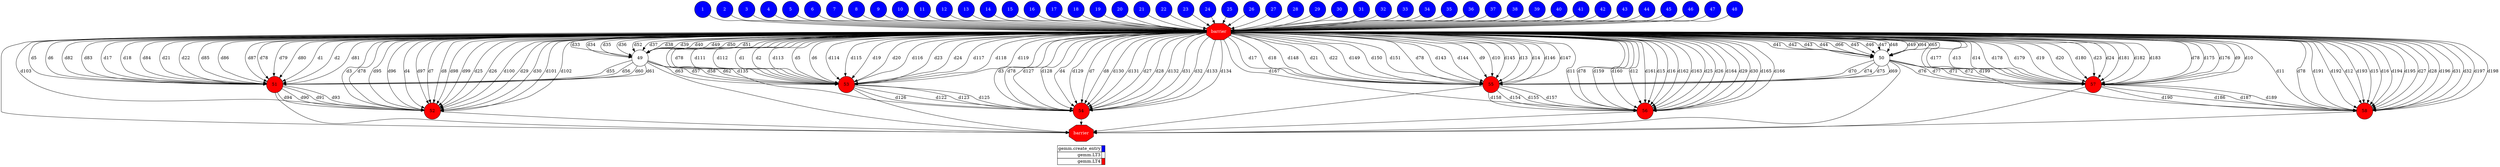 digraph {
  rankdir=TB;
  labeljust="l";
  subgraph dependence_graph {
    ranksep=0.20;
    node[height=0.75];

1[shape=circle, style=filled fillcolor="#0000ff" fontcolor="#ffffff"];
2[shape=circle, style=filled fillcolor="#0000ff" fontcolor="#ffffff"];
3[shape=circle, style=filled fillcolor="#0000ff" fontcolor="#ffffff"];
4[shape=circle, style=filled fillcolor="#0000ff" fontcolor="#ffffff"];
5[shape=circle, style=filled fillcolor="#0000ff" fontcolor="#ffffff"];
6[shape=circle, style=filled fillcolor="#0000ff" fontcolor="#ffffff"];
7[shape=circle, style=filled fillcolor="#0000ff" fontcolor="#ffffff"];
8[shape=circle, style=filled fillcolor="#0000ff" fontcolor="#ffffff"];
9[shape=circle, style=filled fillcolor="#0000ff" fontcolor="#ffffff"];
10[shape=circle, style=filled fillcolor="#0000ff" fontcolor="#ffffff"];
11[shape=circle, style=filled fillcolor="#0000ff" fontcolor="#ffffff"];
12[shape=circle, style=filled fillcolor="#0000ff" fontcolor="#ffffff"];
13[shape=circle, style=filled fillcolor="#0000ff" fontcolor="#ffffff"];
14[shape=circle, style=filled fillcolor="#0000ff" fontcolor="#ffffff"];
15[shape=circle, style=filled fillcolor="#0000ff" fontcolor="#ffffff"];
16[shape=circle, style=filled fillcolor="#0000ff" fontcolor="#ffffff"];
17[shape=circle, style=filled fillcolor="#0000ff" fontcolor="#ffffff"];
18[shape=circle, style=filled fillcolor="#0000ff" fontcolor="#ffffff"];
19[shape=circle, style=filled fillcolor="#0000ff" fontcolor="#ffffff"];
20[shape=circle, style=filled fillcolor="#0000ff" fontcolor="#ffffff"];
21[shape=circle, style=filled fillcolor="#0000ff" fontcolor="#ffffff"];
22[shape=circle, style=filled fillcolor="#0000ff" fontcolor="#ffffff"];
23[shape=circle, style=filled fillcolor="#0000ff" fontcolor="#ffffff"];
24[shape=circle, style=filled fillcolor="#0000ff" fontcolor="#ffffff"];
25[shape=circle, style=filled fillcolor="#0000ff" fontcolor="#ffffff"];
26[shape=circle, style=filled fillcolor="#0000ff" fontcolor="#ffffff"];
27[shape=circle, style=filled fillcolor="#0000ff" fontcolor="#ffffff"];
28[shape=circle, style=filled fillcolor="#0000ff" fontcolor="#ffffff"];
29[shape=circle, style=filled fillcolor="#0000ff" fontcolor="#ffffff"];
30[shape=circle, style=filled fillcolor="#0000ff" fontcolor="#ffffff"];
31[shape=circle, style=filled fillcolor="#0000ff" fontcolor="#ffffff"];
32[shape=circle, style=filled fillcolor="#0000ff" fontcolor="#ffffff"];
33[shape=circle, style=filled fillcolor="#0000ff" fontcolor="#ffffff"];
34[shape=circle, style=filled fillcolor="#0000ff" fontcolor="#ffffff"];
35[shape=circle, style=filled fillcolor="#0000ff" fontcolor="#ffffff"];
36[shape=circle, style=filled fillcolor="#0000ff" fontcolor="#ffffff"];
37[shape=circle, style=filled fillcolor="#0000ff" fontcolor="#ffffff"];
38[shape=circle, style=filled fillcolor="#0000ff" fontcolor="#ffffff"];
39[shape=circle, style=filled fillcolor="#0000ff" fontcolor="#ffffff"];
40[shape=circle, style=filled fillcolor="#0000ff" fontcolor="#ffffff"];
41[shape=circle, style=filled fillcolor="#0000ff" fontcolor="#ffffff"];
42[shape=circle, style=filled fillcolor="#0000ff" fontcolor="#ffffff"];
43[shape=circle, style=filled fillcolor="#0000ff" fontcolor="#ffffff"];
44[shape=circle, style=filled fillcolor="#0000ff" fontcolor="#ffffff"];
45[shape=circle, style=filled fillcolor="#0000ff" fontcolor="#ffffff"];
46[shape=circle, style=filled fillcolor="#0000ff" fontcolor="#ffffff"];
47[shape=circle, style=filled fillcolor="#0000ff" fontcolor="#ffffff"];
48[shape=circle, style=filled fillcolor="#0000ff" fontcolor="#ffffff"];
Synchro1[label="barrier", shape=octagon, style=filled fillcolor="#ff0000" fontcolor="#FFFFFF"];
12 -> Synchro1;
4 -> Synchro1;
47 -> Synchro1;
2 -> Synchro1;
9 -> Synchro1;
20 -> Synchro1;
46 -> Synchro1;
33 -> Synchro1;
14 -> Synchro1;
1 -> Synchro1;
15 -> Synchro1;
32 -> Synchro1;
8 -> Synchro1;
31 -> Synchro1;
48 -> Synchro1;
7 -> Synchro1;
10 -> Synchro1;
11 -> Synchro1;
21 -> Synchro1;
45 -> Synchro1;
25 -> Synchro1;
38 -> Synchro1;
5 -> Synchro1;
17 -> Synchro1;
30 -> Synchro1;
35 -> Synchro1;
34 -> Synchro1;
16 -> Synchro1;
23 -> Synchro1;
28 -> Synchro1;
18 -> Synchro1;
19 -> Synchro1;
36 -> Synchro1;
13 -> Synchro1;
26 -> Synchro1;
37 -> Synchro1;
29 -> Synchro1;
22 -> Synchro1;
27 -> Synchro1;
6 -> Synchro1;
3 -> Synchro1;
41 -> Synchro1;
24 -> Synchro1;
42 -> Synchro1;
44 -> Synchro1;
39 -> Synchro1;
43 -> Synchro1;
40 -> Synchro1;
49[shape=circle, style=filled fillcolor="#ffffff" fontcolor="#000000"];
Synchro1 -> 49[ label="d49" ];
Synchro1 -> 49[ label="d50" ];
Synchro1 -> 49[ label="d51" ];
Synchro1 -> 49[ label="d33" ];
Synchro1 -> 49[ label="d34" ];
Synchro1 -> 49[ label="d35" ];
Synchro1 -> 49[ label="d36" ];
Synchro1 -> 49[ label="d52" ];
Synchro1 -> 49[ label="d37" ];
Synchro1 -> 49[ label="d38" ];
Synchro1 -> 49[ label="d39" ];
Synchro1 -> 49[ label="d40" ];
50[shape=circle, style=filled fillcolor="#ffffff" fontcolor="#000000"];
Synchro1 -> 50[ label="d49" ];
Synchro1 -> 50[ label="d64" ];
Synchro1 -> 50[ label="d65" ];
Synchro1 -> 50[ label="d41" ];
Synchro1 -> 50[ label="d42" ];
Synchro1 -> 50[ label="d43" ];
Synchro1 -> 50[ label="d44" ];
Synchro1 -> 50[ label="d66" ];
Synchro1 -> 50[ label="d45" ];
Synchro1 -> 50[ label="d46" ];
Synchro1 -> 50[ label="d47" ];
Synchro1 -> 50[ label="d48" ];
51[shape=circle, style=filled fillcolor="#ff0000" fontcolor="#000000"];
Synchro1 -> 51[ label="d78" ];
Synchro1 -> 51[ label="d79" ];
Synchro1 -> 51[ label="d80" ];
Synchro1 -> 51[ label="d1" ];
Synchro1 -> 51[ label="d2" ];
Synchro1 -> 51[ label="d81" ];
Synchro1 -> 51[ label="d5" ];
Synchro1 -> 51[ label="d6" ];
Synchro1 -> 51[ label="d82" ];
Synchro1 -> 51[ label="d83" ];
Synchro1 -> 51[ label="d17" ];
Synchro1 -> 51[ label="d18" ];
Synchro1 -> 51[ label="d84" ];
Synchro1 -> 51[ label="d21" ];
Synchro1 -> 51[ label="d22" ];
Synchro1 -> 51[ label="d85" ];
Synchro1 -> 51[ label="d86" ];
49 -> 51[ label="d55" ];
49 -> 51[ label="d56" ];
Synchro1 -> 51[ label="d87" ];
49 -> 51[ label="d60" ];
49 -> 51[ label="d61" ];
52[shape=circle, style=filled fillcolor="#ff0000" fontcolor="#000000"];
Synchro1 -> 52[ label="d78" ];
Synchro1 -> 52[ label="d95" ];
Synchro1 -> 52[ label="d96" ];
Synchro1 -> 52[ label="d3" ];
Synchro1 -> 52[ label="d4" ];
Synchro1 -> 52[ label="d97" ];
Synchro1 -> 52[ label="d7" ];
Synchro1 -> 52[ label="d8" ];
Synchro1 -> 52[ label="d98" ];
Synchro1 -> 52[ label="d99" ];
Synchro1 -> 52[ label="d25" ];
Synchro1 -> 52[ label="d26" ];
Synchro1 -> 52[ label="d100" ];
Synchro1 -> 52[ label="d29" ];
Synchro1 -> 52[ label="d30" ];
Synchro1 -> 52[ label="d101" ];
Synchro1 -> 52[ label="d102" ];
51 -> 52[ label="d90" ];
51 -> 52[ label="d91" ];
Synchro1 -> 52[ label="d103" ];
51 -> 52[ label="d93" ];
51 -> 52[ label="d94" ];
53[shape=circle, style=filled fillcolor="#ff0000" fontcolor="#000000"];
Synchro1 -> 53[ label="d78" ];
Synchro1 -> 53[ label="d111" ];
Synchro1 -> 53[ label="d112" ];
Synchro1 -> 53[ label="d1" ];
Synchro1 -> 53[ label="d2" ];
Synchro1 -> 53[ label="d113" ];
Synchro1 -> 53[ label="d5" ];
Synchro1 -> 53[ label="d6" ];
Synchro1 -> 53[ label="d114" ];
Synchro1 -> 53[ label="d115" ];
Synchro1 -> 53[ label="d19" ];
Synchro1 -> 53[ label="d20" ];
Synchro1 -> 53[ label="d116" ];
Synchro1 -> 53[ label="d23" ];
Synchro1 -> 53[ label="d24" ];
Synchro1 -> 53[ label="d117" ];
Synchro1 -> 53[ label="d118" ];
49 -> 53[ label="d57" ];
49 -> 53[ label="d58" ];
Synchro1 -> 53[ label="d119" ];
49 -> 53[ label="d62" ];
49 -> 53[ label="d63" ];
54[shape=circle, style=filled fillcolor="#ff0000" fontcolor="#000000"];
Synchro1 -> 54[ label="d78" ];
Synchro1 -> 54[ label="d127" ];
Synchro1 -> 54[ label="d128" ];
Synchro1 -> 54[ label="d3" ];
Synchro1 -> 54[ label="d4" ];
Synchro1 -> 54[ label="d129" ];
Synchro1 -> 54[ label="d7" ];
Synchro1 -> 54[ label="d8" ];
Synchro1 -> 54[ label="d130" ];
Synchro1 -> 54[ label="d131" ];
Synchro1 -> 54[ label="d27" ];
Synchro1 -> 54[ label="d28" ];
Synchro1 -> 54[ label="d132" ];
Synchro1 -> 54[ label="d31" ];
Synchro1 -> 54[ label="d32" ];
Synchro1 -> 54[ label="d133" ];
Synchro1 -> 54[ label="d134" ];
53 -> 54[ label="d122" ];
53 -> 54[ label="d123" ];
Synchro1 -> 54[ label="d135" ];
53 -> 54[ label="d125" ];
53 -> 54[ label="d126" ];
55[shape=circle, style=filled fillcolor="#ff0000" fontcolor="#000000"];
Synchro1 -> 55[ label="d78" ];
Synchro1 -> 55[ label="d143" ];
Synchro1 -> 55[ label="d144" ];
Synchro1 -> 55[ label="d9" ];
Synchro1 -> 55[ label="d10" ];
Synchro1 -> 55[ label="d145" ];
Synchro1 -> 55[ label="d13" ];
Synchro1 -> 55[ label="d14" ];
Synchro1 -> 55[ label="d146" ];
Synchro1 -> 55[ label="d147" ];
Synchro1 -> 55[ label="d17" ];
Synchro1 -> 55[ label="d18" ];
Synchro1 -> 55[ label="d148" ];
Synchro1 -> 55[ label="d21" ];
Synchro1 -> 55[ label="d22" ];
Synchro1 -> 55[ label="d149" ];
Synchro1 -> 55[ label="d150" ];
50 -> 55[ label="d69" ];
50 -> 55[ label="d70" ];
Synchro1 -> 55[ label="d151" ];
50 -> 55[ label="d74" ];
50 -> 55[ label="d75" ];
56[shape=circle, style=filled fillcolor="#ff0000" fontcolor="#000000"];
Synchro1 -> 56[ label="d78" ];
Synchro1 -> 56[ label="d159" ];
Synchro1 -> 56[ label="d160" ];
Synchro1 -> 56[ label="d11" ];
Synchro1 -> 56[ label="d12" ];
Synchro1 -> 56[ label="d161" ];
Synchro1 -> 56[ label="d15" ];
Synchro1 -> 56[ label="d16" ];
Synchro1 -> 56[ label="d162" ];
Synchro1 -> 56[ label="d163" ];
Synchro1 -> 56[ label="d25" ];
Synchro1 -> 56[ label="d26" ];
Synchro1 -> 56[ label="d164" ];
Synchro1 -> 56[ label="d29" ];
Synchro1 -> 56[ label="d30" ];
Synchro1 -> 56[ label="d165" ];
Synchro1 -> 56[ label="d166" ];
55 -> 56[ label="d154" ];
55 -> 56[ label="d155" ];
Synchro1 -> 56[ label="d167" ];
55 -> 56[ label="d157" ];
55 -> 56[ label="d158" ];
57[shape=circle, style=filled fillcolor="#ff0000" fontcolor="#000000"];
Synchro1 -> 57[ label="d78" ];
Synchro1 -> 57[ label="d175" ];
Synchro1 -> 57[ label="d176" ];
Synchro1 -> 57[ label="d9" ];
Synchro1 -> 57[ label="d10" ];
Synchro1 -> 57[ label="d177" ];
Synchro1 -> 57[ label="d13" ];
Synchro1 -> 57[ label="d14" ];
Synchro1 -> 57[ label="d178" ];
Synchro1 -> 57[ label="d179" ];
Synchro1 -> 57[ label="d19" ];
Synchro1 -> 57[ label="d20" ];
Synchro1 -> 57[ label="d180" ];
Synchro1 -> 57[ label="d23" ];
Synchro1 -> 57[ label="d24" ];
Synchro1 -> 57[ label="d181" ];
Synchro1 -> 57[ label="d182" ];
50 -> 57[ label="d71" ];
50 -> 57[ label="d72" ];
Synchro1 -> 57[ label="d183" ];
50 -> 57[ label="d76" ];
50 -> 57[ label="d77" ];
58[shape=circle, style=filled fillcolor="#ff0000" fontcolor="#000000"];
Synchro1 -> 58[ label="d78" ];
Synchro1 -> 58[ label="d191" ];
Synchro1 -> 58[ label="d192" ];
Synchro1 -> 58[ label="d11" ];
Synchro1 -> 58[ label="d12" ];
Synchro1 -> 58[ label="d193" ];
Synchro1 -> 58[ label="d15" ];
Synchro1 -> 58[ label="d16" ];
Synchro1 -> 58[ label="d194" ];
Synchro1 -> 58[ label="d195" ];
Synchro1 -> 58[ label="d27" ];
Synchro1 -> 58[ label="d28" ];
Synchro1 -> 58[ label="d196" ];
Synchro1 -> 58[ label="d31" ];
Synchro1 -> 58[ label="d32" ];
Synchro1 -> 58[ label="d197" ];
Synchro1 -> 58[ label="d198" ];
57 -> 58[ label="d186" ];
57 -> 58[ label="d187" ];
Synchro1 -> 58[ label="d199" ];
57 -> 58[ label="d189" ];
57 -> 58[ label="d190" ];
Synchro2[label="barrier", shape=octagon, style=filled fillcolor="#ff0000" fontcolor="#FFFFFF"];
Synchro1 -> Synchro2;
57 -> Synchro2;
52 -> Synchro2;
54 -> Synchro2;
53 -> Synchro2;
56 -> Synchro2;
49 -> Synchro2;
50 -> Synchro2;
55 -> Synchro2;
58 -> Synchro2;
51 -> Synchro2;  }
  subgraph legend {
    rank=sink;
    node [shape=plaintext, height=0.75];
    ranksep=0.20;
    label = "Legend";
    key [label=<
      <table border="0" cellpadding="2" cellspacing="0" cellborder="1">
<tr>
<td align="right">gemm.create_entry</td>
<td bgcolor="#0000ff">&nbsp;</td>
</tr>
<tr>
<td align="right">gemm.LT3</td>
<td bgcolor="#ffffff">&nbsp;</td>
</tr>
<tr>
<td align="right">gemm.LT4</td>
<td bgcolor="#ff0000">&nbsp;</td>
</tr>
      </table>
    >]
  }
}
